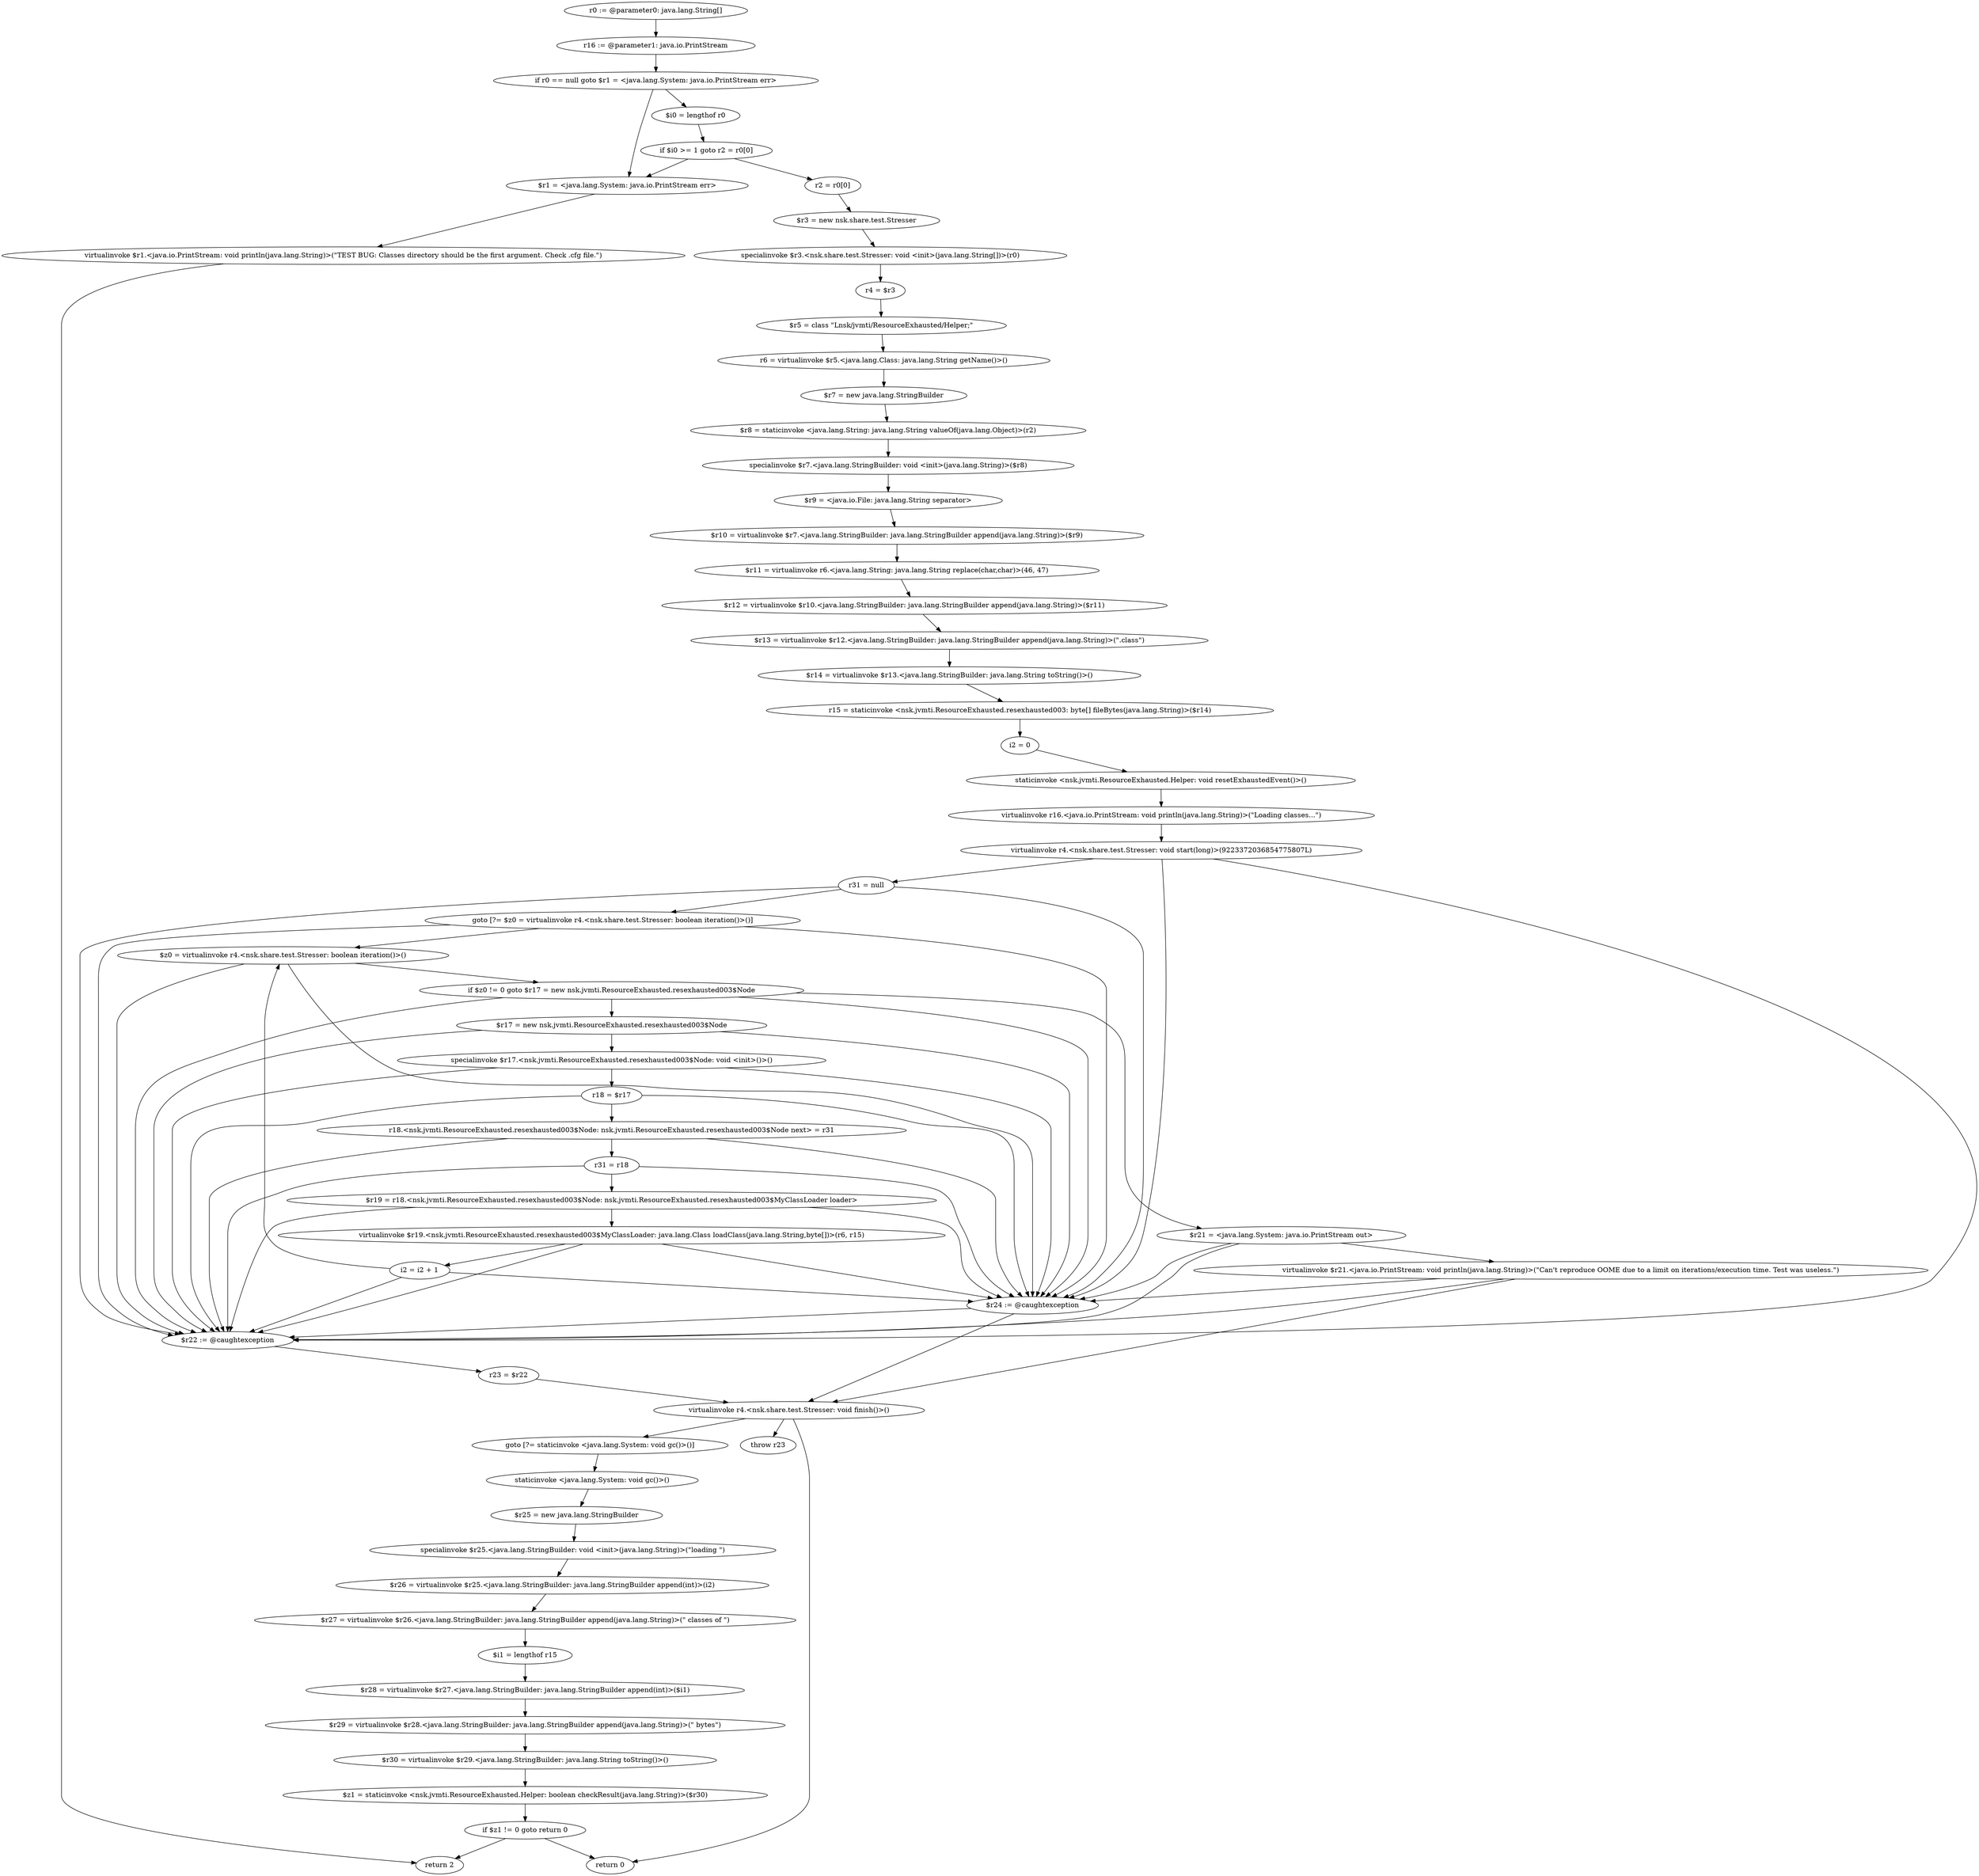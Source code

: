 digraph "unitGraph" {
    "r0 := @parameter0: java.lang.String[]"
    "r16 := @parameter1: java.io.PrintStream"
    "if r0 == null goto $r1 = <java.lang.System: java.io.PrintStream err>"
    "$i0 = lengthof r0"
    "if $i0 >= 1 goto r2 = r0[0]"
    "$r1 = <java.lang.System: java.io.PrintStream err>"
    "virtualinvoke $r1.<java.io.PrintStream: void println(java.lang.String)>(\"TEST BUG: Classes directory should be the first argument. Check .cfg file.\")"
    "return 2"
    "r2 = r0[0]"
    "$r3 = new nsk.share.test.Stresser"
    "specialinvoke $r3.<nsk.share.test.Stresser: void <init>(java.lang.String[])>(r0)"
    "r4 = $r3"
    "$r5 = class \"Lnsk/jvmti/ResourceExhausted/Helper;\""
    "r6 = virtualinvoke $r5.<java.lang.Class: java.lang.String getName()>()"
    "$r7 = new java.lang.StringBuilder"
    "$r8 = staticinvoke <java.lang.String: java.lang.String valueOf(java.lang.Object)>(r2)"
    "specialinvoke $r7.<java.lang.StringBuilder: void <init>(java.lang.String)>($r8)"
    "$r9 = <java.io.File: java.lang.String separator>"
    "$r10 = virtualinvoke $r7.<java.lang.StringBuilder: java.lang.StringBuilder append(java.lang.String)>($r9)"
    "$r11 = virtualinvoke r6.<java.lang.String: java.lang.String replace(char,char)>(46, 47)"
    "$r12 = virtualinvoke $r10.<java.lang.StringBuilder: java.lang.StringBuilder append(java.lang.String)>($r11)"
    "$r13 = virtualinvoke $r12.<java.lang.StringBuilder: java.lang.StringBuilder append(java.lang.String)>(\".class\")"
    "$r14 = virtualinvoke $r13.<java.lang.StringBuilder: java.lang.String toString()>()"
    "r15 = staticinvoke <nsk.jvmti.ResourceExhausted.resexhausted003: byte[] fileBytes(java.lang.String)>($r14)"
    "i2 = 0"
    "staticinvoke <nsk.jvmti.ResourceExhausted.Helper: void resetExhaustedEvent()>()"
    "virtualinvoke r16.<java.io.PrintStream: void println(java.lang.String)>(\"Loading classes...\")"
    "virtualinvoke r4.<nsk.share.test.Stresser: void start(long)>(9223372036854775807L)"
    "r31 = null"
    "goto [?= $z0 = virtualinvoke r4.<nsk.share.test.Stresser: boolean iteration()>()]"
    "$r17 = new nsk.jvmti.ResourceExhausted.resexhausted003$Node"
    "specialinvoke $r17.<nsk.jvmti.ResourceExhausted.resexhausted003$Node: void <init>()>()"
    "r18 = $r17"
    "r18.<nsk.jvmti.ResourceExhausted.resexhausted003$Node: nsk.jvmti.ResourceExhausted.resexhausted003$Node next> = r31"
    "r31 = r18"
    "$r19 = r18.<nsk.jvmti.ResourceExhausted.resexhausted003$Node: nsk.jvmti.ResourceExhausted.resexhausted003$MyClassLoader loader>"
    "virtualinvoke $r19.<nsk.jvmti.ResourceExhausted.resexhausted003$MyClassLoader: java.lang.Class loadClass(java.lang.String,byte[])>(r6, r15)"
    "i2 = i2 + 1"
    "$z0 = virtualinvoke r4.<nsk.share.test.Stresser: boolean iteration()>()"
    "if $z0 != 0 goto $r17 = new nsk.jvmti.ResourceExhausted.resexhausted003$Node"
    "$r21 = <java.lang.System: java.io.PrintStream out>"
    "virtualinvoke $r21.<java.io.PrintStream: void println(java.lang.String)>(\"Can\'t reproduce OOME due to a limit on iterations/execution time. Test was useless.\")"
    "virtualinvoke r4.<nsk.share.test.Stresser: void finish()>()"
    "return 0"
    "$r24 := @caughtexception"
    "goto [?= staticinvoke <java.lang.System: void gc()>()]"
    "$r22 := @caughtexception"
    "r23 = $r22"
    "throw r23"
    "staticinvoke <java.lang.System: void gc()>()"
    "$r25 = new java.lang.StringBuilder"
    "specialinvoke $r25.<java.lang.StringBuilder: void <init>(java.lang.String)>(\"loading \")"
    "$r26 = virtualinvoke $r25.<java.lang.StringBuilder: java.lang.StringBuilder append(int)>(i2)"
    "$r27 = virtualinvoke $r26.<java.lang.StringBuilder: java.lang.StringBuilder append(java.lang.String)>(\" classes of \")"
    "$i1 = lengthof r15"
    "$r28 = virtualinvoke $r27.<java.lang.StringBuilder: java.lang.StringBuilder append(int)>($i1)"
    "$r29 = virtualinvoke $r28.<java.lang.StringBuilder: java.lang.StringBuilder append(java.lang.String)>(\" bytes\")"
    "$r30 = virtualinvoke $r29.<java.lang.StringBuilder: java.lang.String toString()>()"
    "$z1 = staticinvoke <nsk.jvmti.ResourceExhausted.Helper: boolean checkResult(java.lang.String)>($r30)"
    "if $z1 != 0 goto return 0"
    "r0 := @parameter0: java.lang.String[]"->"r16 := @parameter1: java.io.PrintStream";
    "r16 := @parameter1: java.io.PrintStream"->"if r0 == null goto $r1 = <java.lang.System: java.io.PrintStream err>";
    "if r0 == null goto $r1 = <java.lang.System: java.io.PrintStream err>"->"$i0 = lengthof r0";
    "if r0 == null goto $r1 = <java.lang.System: java.io.PrintStream err>"->"$r1 = <java.lang.System: java.io.PrintStream err>";
    "$i0 = lengthof r0"->"if $i0 >= 1 goto r2 = r0[0]";
    "if $i0 >= 1 goto r2 = r0[0]"->"$r1 = <java.lang.System: java.io.PrintStream err>";
    "if $i0 >= 1 goto r2 = r0[0]"->"r2 = r0[0]";
    "$r1 = <java.lang.System: java.io.PrintStream err>"->"virtualinvoke $r1.<java.io.PrintStream: void println(java.lang.String)>(\"TEST BUG: Classes directory should be the first argument. Check .cfg file.\")";
    "virtualinvoke $r1.<java.io.PrintStream: void println(java.lang.String)>(\"TEST BUG: Classes directory should be the first argument. Check .cfg file.\")"->"return 2";
    "r2 = r0[0]"->"$r3 = new nsk.share.test.Stresser";
    "$r3 = new nsk.share.test.Stresser"->"specialinvoke $r3.<nsk.share.test.Stresser: void <init>(java.lang.String[])>(r0)";
    "specialinvoke $r3.<nsk.share.test.Stresser: void <init>(java.lang.String[])>(r0)"->"r4 = $r3";
    "r4 = $r3"->"$r5 = class \"Lnsk/jvmti/ResourceExhausted/Helper;\"";
    "$r5 = class \"Lnsk/jvmti/ResourceExhausted/Helper;\""->"r6 = virtualinvoke $r5.<java.lang.Class: java.lang.String getName()>()";
    "r6 = virtualinvoke $r5.<java.lang.Class: java.lang.String getName()>()"->"$r7 = new java.lang.StringBuilder";
    "$r7 = new java.lang.StringBuilder"->"$r8 = staticinvoke <java.lang.String: java.lang.String valueOf(java.lang.Object)>(r2)";
    "$r8 = staticinvoke <java.lang.String: java.lang.String valueOf(java.lang.Object)>(r2)"->"specialinvoke $r7.<java.lang.StringBuilder: void <init>(java.lang.String)>($r8)";
    "specialinvoke $r7.<java.lang.StringBuilder: void <init>(java.lang.String)>($r8)"->"$r9 = <java.io.File: java.lang.String separator>";
    "$r9 = <java.io.File: java.lang.String separator>"->"$r10 = virtualinvoke $r7.<java.lang.StringBuilder: java.lang.StringBuilder append(java.lang.String)>($r9)";
    "$r10 = virtualinvoke $r7.<java.lang.StringBuilder: java.lang.StringBuilder append(java.lang.String)>($r9)"->"$r11 = virtualinvoke r6.<java.lang.String: java.lang.String replace(char,char)>(46, 47)";
    "$r11 = virtualinvoke r6.<java.lang.String: java.lang.String replace(char,char)>(46, 47)"->"$r12 = virtualinvoke $r10.<java.lang.StringBuilder: java.lang.StringBuilder append(java.lang.String)>($r11)";
    "$r12 = virtualinvoke $r10.<java.lang.StringBuilder: java.lang.StringBuilder append(java.lang.String)>($r11)"->"$r13 = virtualinvoke $r12.<java.lang.StringBuilder: java.lang.StringBuilder append(java.lang.String)>(\".class\")";
    "$r13 = virtualinvoke $r12.<java.lang.StringBuilder: java.lang.StringBuilder append(java.lang.String)>(\".class\")"->"$r14 = virtualinvoke $r13.<java.lang.StringBuilder: java.lang.String toString()>()";
    "$r14 = virtualinvoke $r13.<java.lang.StringBuilder: java.lang.String toString()>()"->"r15 = staticinvoke <nsk.jvmti.ResourceExhausted.resexhausted003: byte[] fileBytes(java.lang.String)>($r14)";
    "r15 = staticinvoke <nsk.jvmti.ResourceExhausted.resexhausted003: byte[] fileBytes(java.lang.String)>($r14)"->"i2 = 0";
    "i2 = 0"->"staticinvoke <nsk.jvmti.ResourceExhausted.Helper: void resetExhaustedEvent()>()";
    "staticinvoke <nsk.jvmti.ResourceExhausted.Helper: void resetExhaustedEvent()>()"->"virtualinvoke r16.<java.io.PrintStream: void println(java.lang.String)>(\"Loading classes...\")";
    "virtualinvoke r16.<java.io.PrintStream: void println(java.lang.String)>(\"Loading classes...\")"->"virtualinvoke r4.<nsk.share.test.Stresser: void start(long)>(9223372036854775807L)";
    "virtualinvoke r4.<nsk.share.test.Stresser: void start(long)>(9223372036854775807L)"->"$r24 := @caughtexception";
    "virtualinvoke r4.<nsk.share.test.Stresser: void start(long)>(9223372036854775807L)"->"$r22 := @caughtexception";
    "virtualinvoke r4.<nsk.share.test.Stresser: void start(long)>(9223372036854775807L)"->"r31 = null";
    "r31 = null"->"$r24 := @caughtexception";
    "r31 = null"->"$r22 := @caughtexception";
    "r31 = null"->"goto [?= $z0 = virtualinvoke r4.<nsk.share.test.Stresser: boolean iteration()>()]";
    "goto [?= $z0 = virtualinvoke r4.<nsk.share.test.Stresser: boolean iteration()>()]"->"$r24 := @caughtexception";
    "goto [?= $z0 = virtualinvoke r4.<nsk.share.test.Stresser: boolean iteration()>()]"->"$r22 := @caughtexception";
    "goto [?= $z0 = virtualinvoke r4.<nsk.share.test.Stresser: boolean iteration()>()]"->"$z0 = virtualinvoke r4.<nsk.share.test.Stresser: boolean iteration()>()";
    "$r17 = new nsk.jvmti.ResourceExhausted.resexhausted003$Node"->"$r24 := @caughtexception";
    "$r17 = new nsk.jvmti.ResourceExhausted.resexhausted003$Node"->"$r22 := @caughtexception";
    "$r17 = new nsk.jvmti.ResourceExhausted.resexhausted003$Node"->"specialinvoke $r17.<nsk.jvmti.ResourceExhausted.resexhausted003$Node: void <init>()>()";
    "specialinvoke $r17.<nsk.jvmti.ResourceExhausted.resexhausted003$Node: void <init>()>()"->"$r24 := @caughtexception";
    "specialinvoke $r17.<nsk.jvmti.ResourceExhausted.resexhausted003$Node: void <init>()>()"->"$r22 := @caughtexception";
    "specialinvoke $r17.<nsk.jvmti.ResourceExhausted.resexhausted003$Node: void <init>()>()"->"r18 = $r17";
    "r18 = $r17"->"$r24 := @caughtexception";
    "r18 = $r17"->"$r22 := @caughtexception";
    "r18 = $r17"->"r18.<nsk.jvmti.ResourceExhausted.resexhausted003$Node: nsk.jvmti.ResourceExhausted.resexhausted003$Node next> = r31";
    "r18.<nsk.jvmti.ResourceExhausted.resexhausted003$Node: nsk.jvmti.ResourceExhausted.resexhausted003$Node next> = r31"->"$r24 := @caughtexception";
    "r18.<nsk.jvmti.ResourceExhausted.resexhausted003$Node: nsk.jvmti.ResourceExhausted.resexhausted003$Node next> = r31"->"$r22 := @caughtexception";
    "r18.<nsk.jvmti.ResourceExhausted.resexhausted003$Node: nsk.jvmti.ResourceExhausted.resexhausted003$Node next> = r31"->"r31 = r18";
    "r31 = r18"->"$r24 := @caughtexception";
    "r31 = r18"->"$r22 := @caughtexception";
    "r31 = r18"->"$r19 = r18.<nsk.jvmti.ResourceExhausted.resexhausted003$Node: nsk.jvmti.ResourceExhausted.resexhausted003$MyClassLoader loader>";
    "$r19 = r18.<nsk.jvmti.ResourceExhausted.resexhausted003$Node: nsk.jvmti.ResourceExhausted.resexhausted003$MyClassLoader loader>"->"$r24 := @caughtexception";
    "$r19 = r18.<nsk.jvmti.ResourceExhausted.resexhausted003$Node: nsk.jvmti.ResourceExhausted.resexhausted003$MyClassLoader loader>"->"$r22 := @caughtexception";
    "$r19 = r18.<nsk.jvmti.ResourceExhausted.resexhausted003$Node: nsk.jvmti.ResourceExhausted.resexhausted003$MyClassLoader loader>"->"virtualinvoke $r19.<nsk.jvmti.ResourceExhausted.resexhausted003$MyClassLoader: java.lang.Class loadClass(java.lang.String,byte[])>(r6, r15)";
    "virtualinvoke $r19.<nsk.jvmti.ResourceExhausted.resexhausted003$MyClassLoader: java.lang.Class loadClass(java.lang.String,byte[])>(r6, r15)"->"$r24 := @caughtexception";
    "virtualinvoke $r19.<nsk.jvmti.ResourceExhausted.resexhausted003$MyClassLoader: java.lang.Class loadClass(java.lang.String,byte[])>(r6, r15)"->"$r22 := @caughtexception";
    "virtualinvoke $r19.<nsk.jvmti.ResourceExhausted.resexhausted003$MyClassLoader: java.lang.Class loadClass(java.lang.String,byte[])>(r6, r15)"->"i2 = i2 + 1";
    "i2 = i2 + 1"->"$r24 := @caughtexception";
    "i2 = i2 + 1"->"$r22 := @caughtexception";
    "i2 = i2 + 1"->"$z0 = virtualinvoke r4.<nsk.share.test.Stresser: boolean iteration()>()";
    "$z0 = virtualinvoke r4.<nsk.share.test.Stresser: boolean iteration()>()"->"$r24 := @caughtexception";
    "$z0 = virtualinvoke r4.<nsk.share.test.Stresser: boolean iteration()>()"->"$r22 := @caughtexception";
    "$z0 = virtualinvoke r4.<nsk.share.test.Stresser: boolean iteration()>()"->"if $z0 != 0 goto $r17 = new nsk.jvmti.ResourceExhausted.resexhausted003$Node";
    "if $z0 != 0 goto $r17 = new nsk.jvmti.ResourceExhausted.resexhausted003$Node"->"$r21 = <java.lang.System: java.io.PrintStream out>";
    "if $z0 != 0 goto $r17 = new nsk.jvmti.ResourceExhausted.resexhausted003$Node"->"$r17 = new nsk.jvmti.ResourceExhausted.resexhausted003$Node";
    "if $z0 != 0 goto $r17 = new nsk.jvmti.ResourceExhausted.resexhausted003$Node"->"$r24 := @caughtexception";
    "if $z0 != 0 goto $r17 = new nsk.jvmti.ResourceExhausted.resexhausted003$Node"->"$r22 := @caughtexception";
    "$r21 = <java.lang.System: java.io.PrintStream out>"->"$r24 := @caughtexception";
    "$r21 = <java.lang.System: java.io.PrintStream out>"->"$r22 := @caughtexception";
    "$r21 = <java.lang.System: java.io.PrintStream out>"->"virtualinvoke $r21.<java.io.PrintStream: void println(java.lang.String)>(\"Can\'t reproduce OOME due to a limit on iterations/execution time. Test was useless.\")";
    "virtualinvoke $r21.<java.io.PrintStream: void println(java.lang.String)>(\"Can\'t reproduce OOME due to a limit on iterations/execution time. Test was useless.\")"->"$r24 := @caughtexception";
    "virtualinvoke $r21.<java.io.PrintStream: void println(java.lang.String)>(\"Can\'t reproduce OOME due to a limit on iterations/execution time. Test was useless.\")"->"$r22 := @caughtexception";
    "virtualinvoke $r21.<java.io.PrintStream: void println(java.lang.String)>(\"Can\'t reproduce OOME due to a limit on iterations/execution time. Test was useless.\")"->"virtualinvoke r4.<nsk.share.test.Stresser: void finish()>()";
    "virtualinvoke r4.<nsk.share.test.Stresser: void finish()>()"->"return 0";
    "$r24 := @caughtexception"->"virtualinvoke r4.<nsk.share.test.Stresser: void finish()>()";
    "$r24 := @caughtexception"->"$r22 := @caughtexception";
    "virtualinvoke r4.<nsk.share.test.Stresser: void finish()>()"->"goto [?= staticinvoke <java.lang.System: void gc()>()]";
    "goto [?= staticinvoke <java.lang.System: void gc()>()]"->"staticinvoke <java.lang.System: void gc()>()";
    "$r22 := @caughtexception"->"r23 = $r22";
    "r23 = $r22"->"virtualinvoke r4.<nsk.share.test.Stresser: void finish()>()";
    "virtualinvoke r4.<nsk.share.test.Stresser: void finish()>()"->"throw r23";
    "staticinvoke <java.lang.System: void gc()>()"->"$r25 = new java.lang.StringBuilder";
    "$r25 = new java.lang.StringBuilder"->"specialinvoke $r25.<java.lang.StringBuilder: void <init>(java.lang.String)>(\"loading \")";
    "specialinvoke $r25.<java.lang.StringBuilder: void <init>(java.lang.String)>(\"loading \")"->"$r26 = virtualinvoke $r25.<java.lang.StringBuilder: java.lang.StringBuilder append(int)>(i2)";
    "$r26 = virtualinvoke $r25.<java.lang.StringBuilder: java.lang.StringBuilder append(int)>(i2)"->"$r27 = virtualinvoke $r26.<java.lang.StringBuilder: java.lang.StringBuilder append(java.lang.String)>(\" classes of \")";
    "$r27 = virtualinvoke $r26.<java.lang.StringBuilder: java.lang.StringBuilder append(java.lang.String)>(\" classes of \")"->"$i1 = lengthof r15";
    "$i1 = lengthof r15"->"$r28 = virtualinvoke $r27.<java.lang.StringBuilder: java.lang.StringBuilder append(int)>($i1)";
    "$r28 = virtualinvoke $r27.<java.lang.StringBuilder: java.lang.StringBuilder append(int)>($i1)"->"$r29 = virtualinvoke $r28.<java.lang.StringBuilder: java.lang.StringBuilder append(java.lang.String)>(\" bytes\")";
    "$r29 = virtualinvoke $r28.<java.lang.StringBuilder: java.lang.StringBuilder append(java.lang.String)>(\" bytes\")"->"$r30 = virtualinvoke $r29.<java.lang.StringBuilder: java.lang.String toString()>()";
    "$r30 = virtualinvoke $r29.<java.lang.StringBuilder: java.lang.String toString()>()"->"$z1 = staticinvoke <nsk.jvmti.ResourceExhausted.Helper: boolean checkResult(java.lang.String)>($r30)";
    "$z1 = staticinvoke <nsk.jvmti.ResourceExhausted.Helper: boolean checkResult(java.lang.String)>($r30)"->"if $z1 != 0 goto return 0";
    "if $z1 != 0 goto return 0"->"return 2";
    "if $z1 != 0 goto return 0"->"return 0";
}
